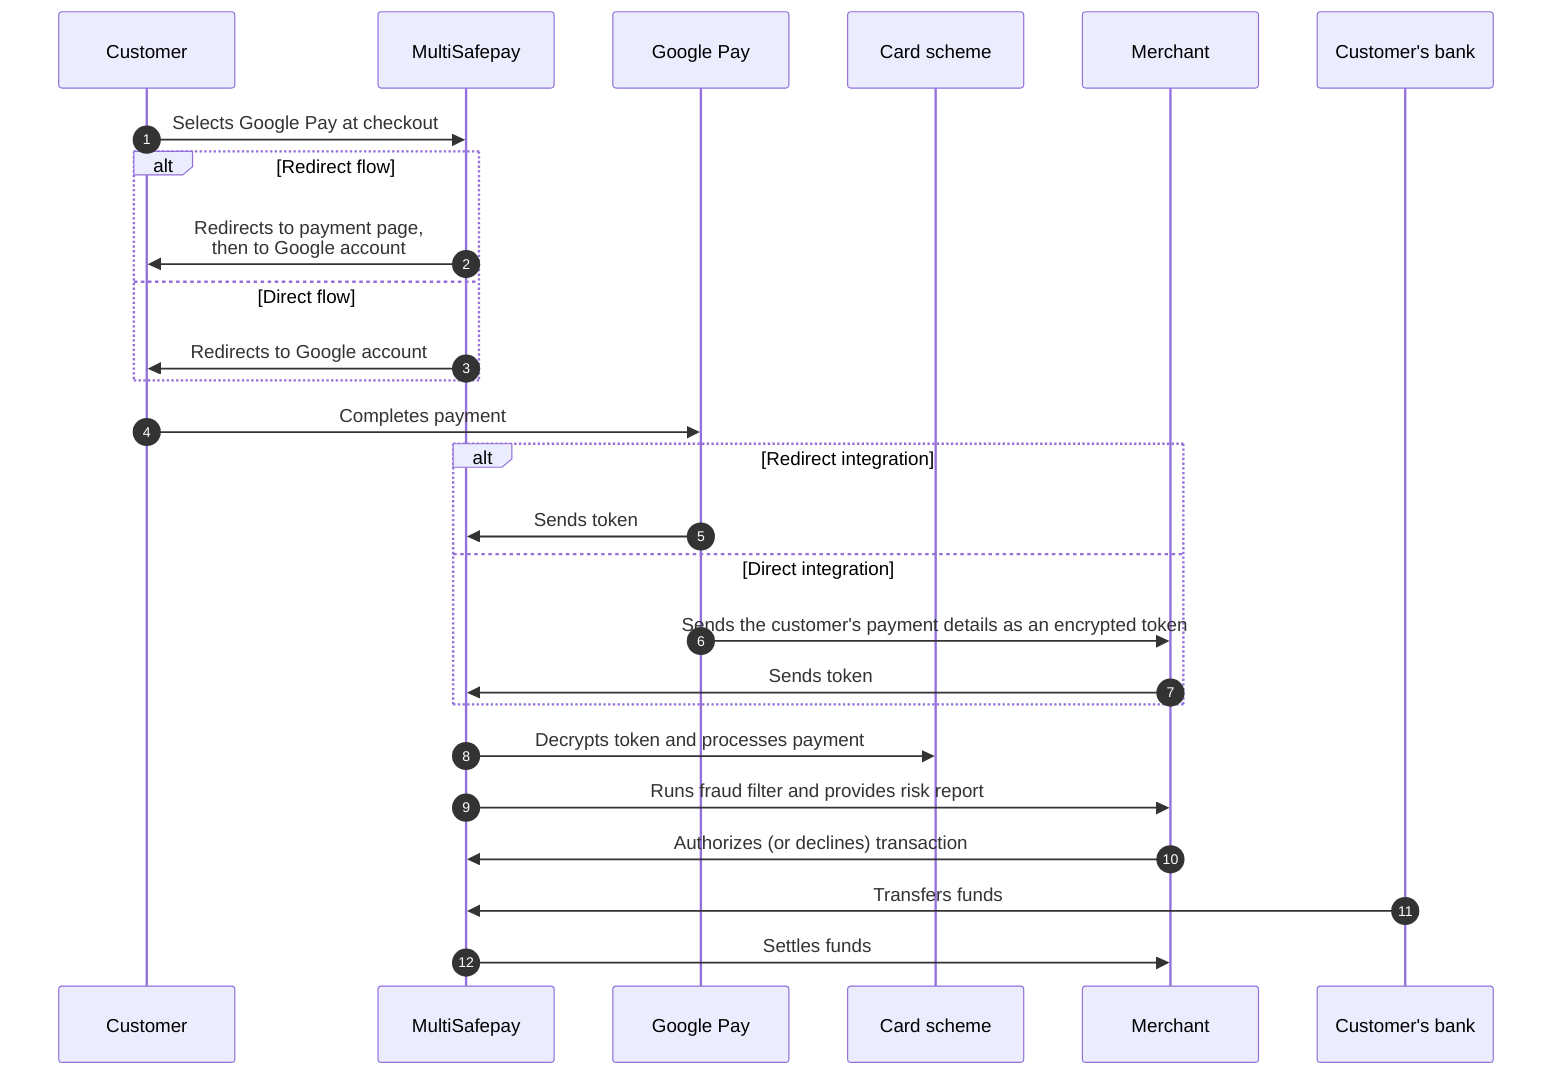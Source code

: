 sequenceDiagram
    autonumber
    participant C as Customer
    participant Mu as MultiSafepay
    participant G as Google Pay
    participant CS as Card scheme
    participant Me as Merchant
    participant CB as Customer's bank
    
    C->>Mu: Selects Google Pay at checkout
    alt Redirect flow
    Mu->>C: Redirects to payment page, <br> then to Google account
    else Direct flow
    Mu->>C: Redirects to Google account
    end
    C->>G: Completes payment 
    alt Redirect integration
    G->>Mu: Sends token
    else Direct integration
    G->>Me: Sends the customer's payment details as an encrypted token
    Me->>Mu: Sends token
    end
    Mu->>CS: Decrypts token and processes payment
    Mu->>Me: Runs fraud filter and provides risk report
    Me->>Mu: Authorizes (or declines) transaction
    CB->>Mu: Transfers funds 
    Mu->>Me: Settles funds